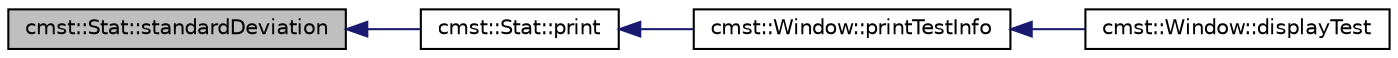 digraph "cmst::Stat::standardDeviation"
{
  edge [fontname="Helvetica",fontsize="10",labelfontname="Helvetica",labelfontsize="10"];
  node [fontname="Helvetica",fontsize="10",shape=record];
  rankdir="LR";
  Node1 [label="cmst::Stat::standardDeviation",height=0.2,width=0.4,color="black", fillcolor="grey75", style="filled", fontcolor="black"];
  Node1 -> Node2 [dir="back",color="midnightblue",fontsize="10",style="solid"];
  Node2 [label="cmst::Stat::print",height=0.2,width=0.4,color="black", fillcolor="white", style="filled",URL="$classcmst_1_1_stat.html#a03d1a0f52e2ea72cfab11a426726aea4"];
  Node2 -> Node3 [dir="back",color="midnightblue",fontsize="10",style="solid"];
  Node3 [label="cmst::Window::printTestInfo",height=0.2,width=0.4,color="black", fillcolor="white", style="filled",URL="$classcmst_1_1_window.html#a471e1648f99754f7c2cbfbbb1e8ab556"];
  Node3 -> Node4 [dir="back",color="midnightblue",fontsize="10",style="solid"];
  Node4 [label="cmst::Window::displayTest",height=0.2,width=0.4,color="black", fillcolor="white", style="filled",URL="$classcmst_1_1_window.html#aa3f5edeebdd298190bdb4676b4838f75"];
}
